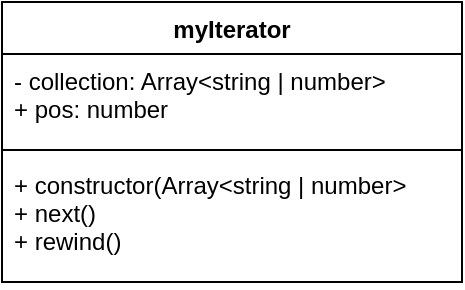 <mxfile version="14.9.5" type="device"><diagram id="FhBDy3tYW2ng0y0OgPLs" name="Page-1"><mxGraphModel dx="1550" dy="835" grid="1" gridSize="10" guides="1" tooltips="1" connect="1" arrows="1" fold="1" page="1" pageScale="1" pageWidth="827" pageHeight="1169" math="0" shadow="0"><root><mxCell id="0"/><mxCell id="1" parent="0"/><mxCell id="u8r_nUBrFgdfJpCmrrAH-1" value="myIterator" style="swimlane;fontStyle=1;align=center;verticalAlign=top;childLayout=stackLayout;horizontal=1;startSize=26;horizontalStack=0;resizeParent=1;resizeParentMax=0;resizeLast=0;collapsible=1;marginBottom=0;" vertex="1" parent="1"><mxGeometry x="290" y="130" width="230" height="140" as="geometry"/></mxCell><mxCell id="u8r_nUBrFgdfJpCmrrAH-2" value="- collection: Array&lt;string | number&gt;&#10;+ pos: number" style="text;strokeColor=none;fillColor=none;align=left;verticalAlign=top;spacingLeft=4;spacingRight=4;overflow=hidden;rotatable=0;points=[[0,0.5],[1,0.5]];portConstraint=eastwest;" vertex="1" parent="u8r_nUBrFgdfJpCmrrAH-1"><mxGeometry y="26" width="230" height="44" as="geometry"/></mxCell><mxCell id="u8r_nUBrFgdfJpCmrrAH-3" value="" style="line;strokeWidth=1;fillColor=none;align=left;verticalAlign=middle;spacingTop=-1;spacingLeft=3;spacingRight=3;rotatable=0;labelPosition=right;points=[];portConstraint=eastwest;" vertex="1" parent="u8r_nUBrFgdfJpCmrrAH-1"><mxGeometry y="70" width="230" height="8" as="geometry"/></mxCell><mxCell id="u8r_nUBrFgdfJpCmrrAH-4" value="+ constructor(Array&lt;string | number&gt;&#10;+ next()&#10;+ rewind()" style="text;strokeColor=none;fillColor=none;align=left;verticalAlign=top;spacingLeft=4;spacingRight=4;overflow=hidden;rotatable=0;points=[[0,0.5],[1,0.5]];portConstraint=eastwest;" vertex="1" parent="u8r_nUBrFgdfJpCmrrAH-1"><mxGeometry y="78" width="230" height="62" as="geometry"/></mxCell></root></mxGraphModel></diagram></mxfile>